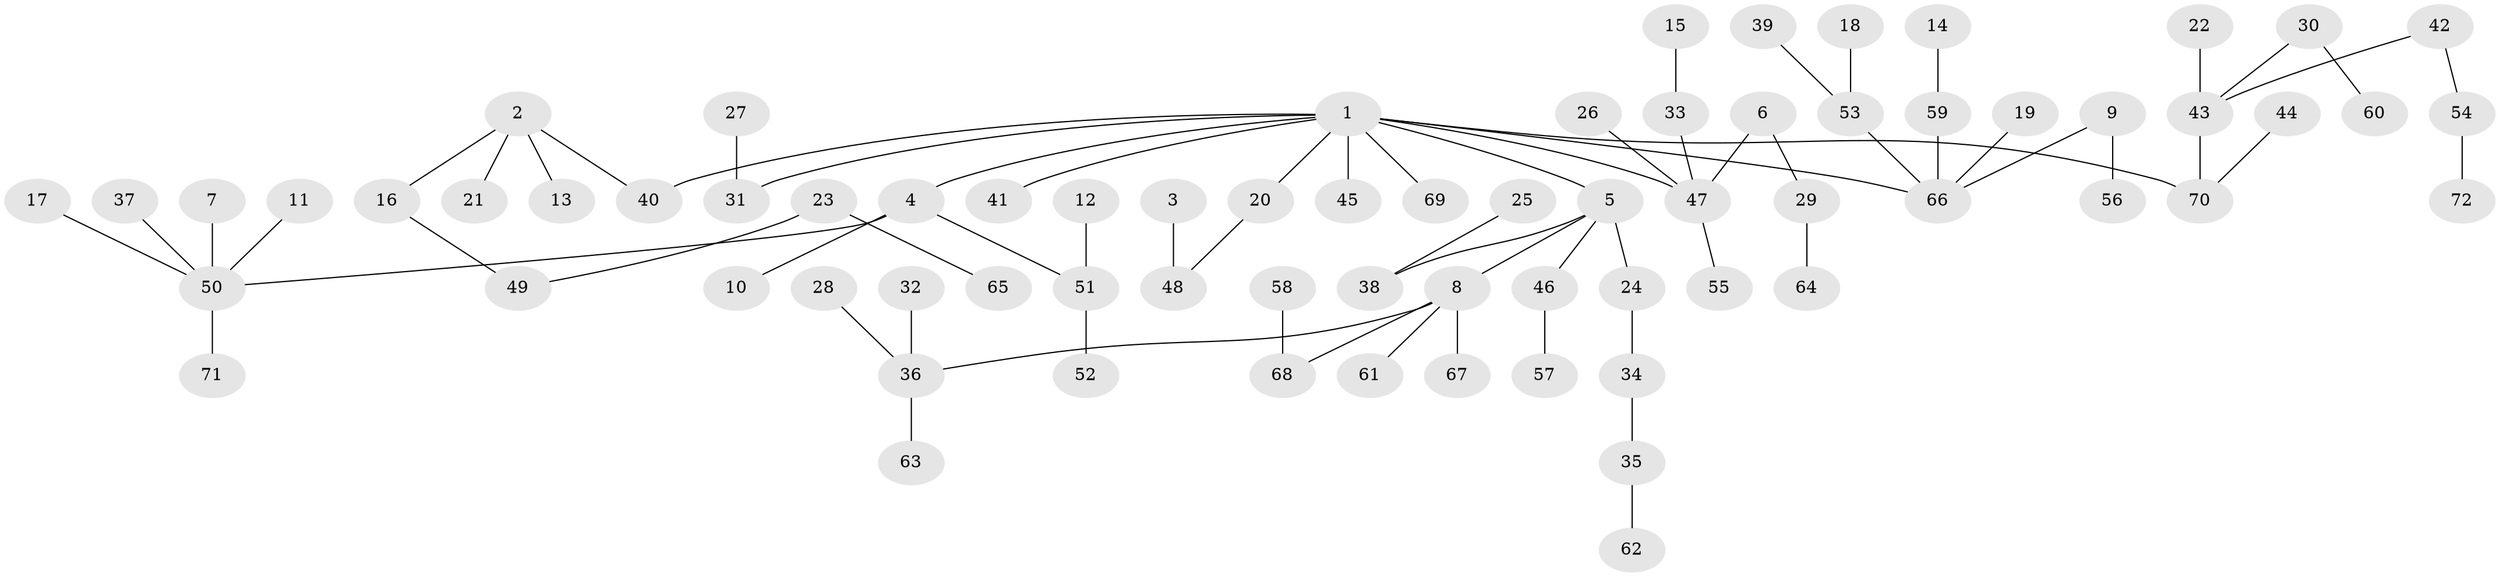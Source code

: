 // original degree distribution, {6: 0.03496503496503497, 3: 0.16783216783216784, 4: 0.04195804195804196, 2: 0.26573426573426573, 5: 0.02097902097902098, 1: 0.46853146853146854}
// Generated by graph-tools (version 1.1) at 2025/26/03/09/25 03:26:26]
// undirected, 72 vertices, 71 edges
graph export_dot {
graph [start="1"]
  node [color=gray90,style=filled];
  1;
  2;
  3;
  4;
  5;
  6;
  7;
  8;
  9;
  10;
  11;
  12;
  13;
  14;
  15;
  16;
  17;
  18;
  19;
  20;
  21;
  22;
  23;
  24;
  25;
  26;
  27;
  28;
  29;
  30;
  31;
  32;
  33;
  34;
  35;
  36;
  37;
  38;
  39;
  40;
  41;
  42;
  43;
  44;
  45;
  46;
  47;
  48;
  49;
  50;
  51;
  52;
  53;
  54;
  55;
  56;
  57;
  58;
  59;
  60;
  61;
  62;
  63;
  64;
  65;
  66;
  67;
  68;
  69;
  70;
  71;
  72;
  1 -- 4 [weight=1.0];
  1 -- 5 [weight=1.0];
  1 -- 20 [weight=1.0];
  1 -- 31 [weight=1.0];
  1 -- 40 [weight=1.0];
  1 -- 41 [weight=1.0];
  1 -- 45 [weight=1.0];
  1 -- 47 [weight=1.0];
  1 -- 66 [weight=1.0];
  1 -- 69 [weight=1.0];
  1 -- 70 [weight=1.0];
  2 -- 13 [weight=1.0];
  2 -- 16 [weight=1.0];
  2 -- 21 [weight=1.0];
  2 -- 40 [weight=1.0];
  3 -- 48 [weight=1.0];
  4 -- 10 [weight=1.0];
  4 -- 50 [weight=1.0];
  4 -- 51 [weight=1.0];
  5 -- 8 [weight=1.0];
  5 -- 24 [weight=1.0];
  5 -- 38 [weight=1.0];
  5 -- 46 [weight=1.0];
  6 -- 29 [weight=1.0];
  6 -- 47 [weight=1.0];
  7 -- 50 [weight=1.0];
  8 -- 36 [weight=1.0];
  8 -- 61 [weight=1.0];
  8 -- 67 [weight=1.0];
  8 -- 68 [weight=1.0];
  9 -- 56 [weight=1.0];
  9 -- 66 [weight=1.0];
  11 -- 50 [weight=1.0];
  12 -- 51 [weight=1.0];
  14 -- 59 [weight=1.0];
  15 -- 33 [weight=1.0];
  16 -- 49 [weight=1.0];
  17 -- 50 [weight=1.0];
  18 -- 53 [weight=1.0];
  19 -- 66 [weight=1.0];
  20 -- 48 [weight=1.0];
  22 -- 43 [weight=1.0];
  23 -- 49 [weight=1.0];
  23 -- 65 [weight=1.0];
  24 -- 34 [weight=1.0];
  25 -- 38 [weight=1.0];
  26 -- 47 [weight=1.0];
  27 -- 31 [weight=1.0];
  28 -- 36 [weight=1.0];
  29 -- 64 [weight=1.0];
  30 -- 43 [weight=1.0];
  30 -- 60 [weight=1.0];
  32 -- 36 [weight=1.0];
  33 -- 47 [weight=1.0];
  34 -- 35 [weight=1.0];
  35 -- 62 [weight=1.0];
  36 -- 63 [weight=1.0];
  37 -- 50 [weight=1.0];
  39 -- 53 [weight=1.0];
  42 -- 43 [weight=1.0];
  42 -- 54 [weight=1.0];
  43 -- 70 [weight=1.0];
  44 -- 70 [weight=1.0];
  46 -- 57 [weight=1.0];
  47 -- 55 [weight=1.0];
  50 -- 71 [weight=1.0];
  51 -- 52 [weight=1.0];
  53 -- 66 [weight=1.0];
  54 -- 72 [weight=1.0];
  58 -- 68 [weight=1.0];
  59 -- 66 [weight=1.0];
}
